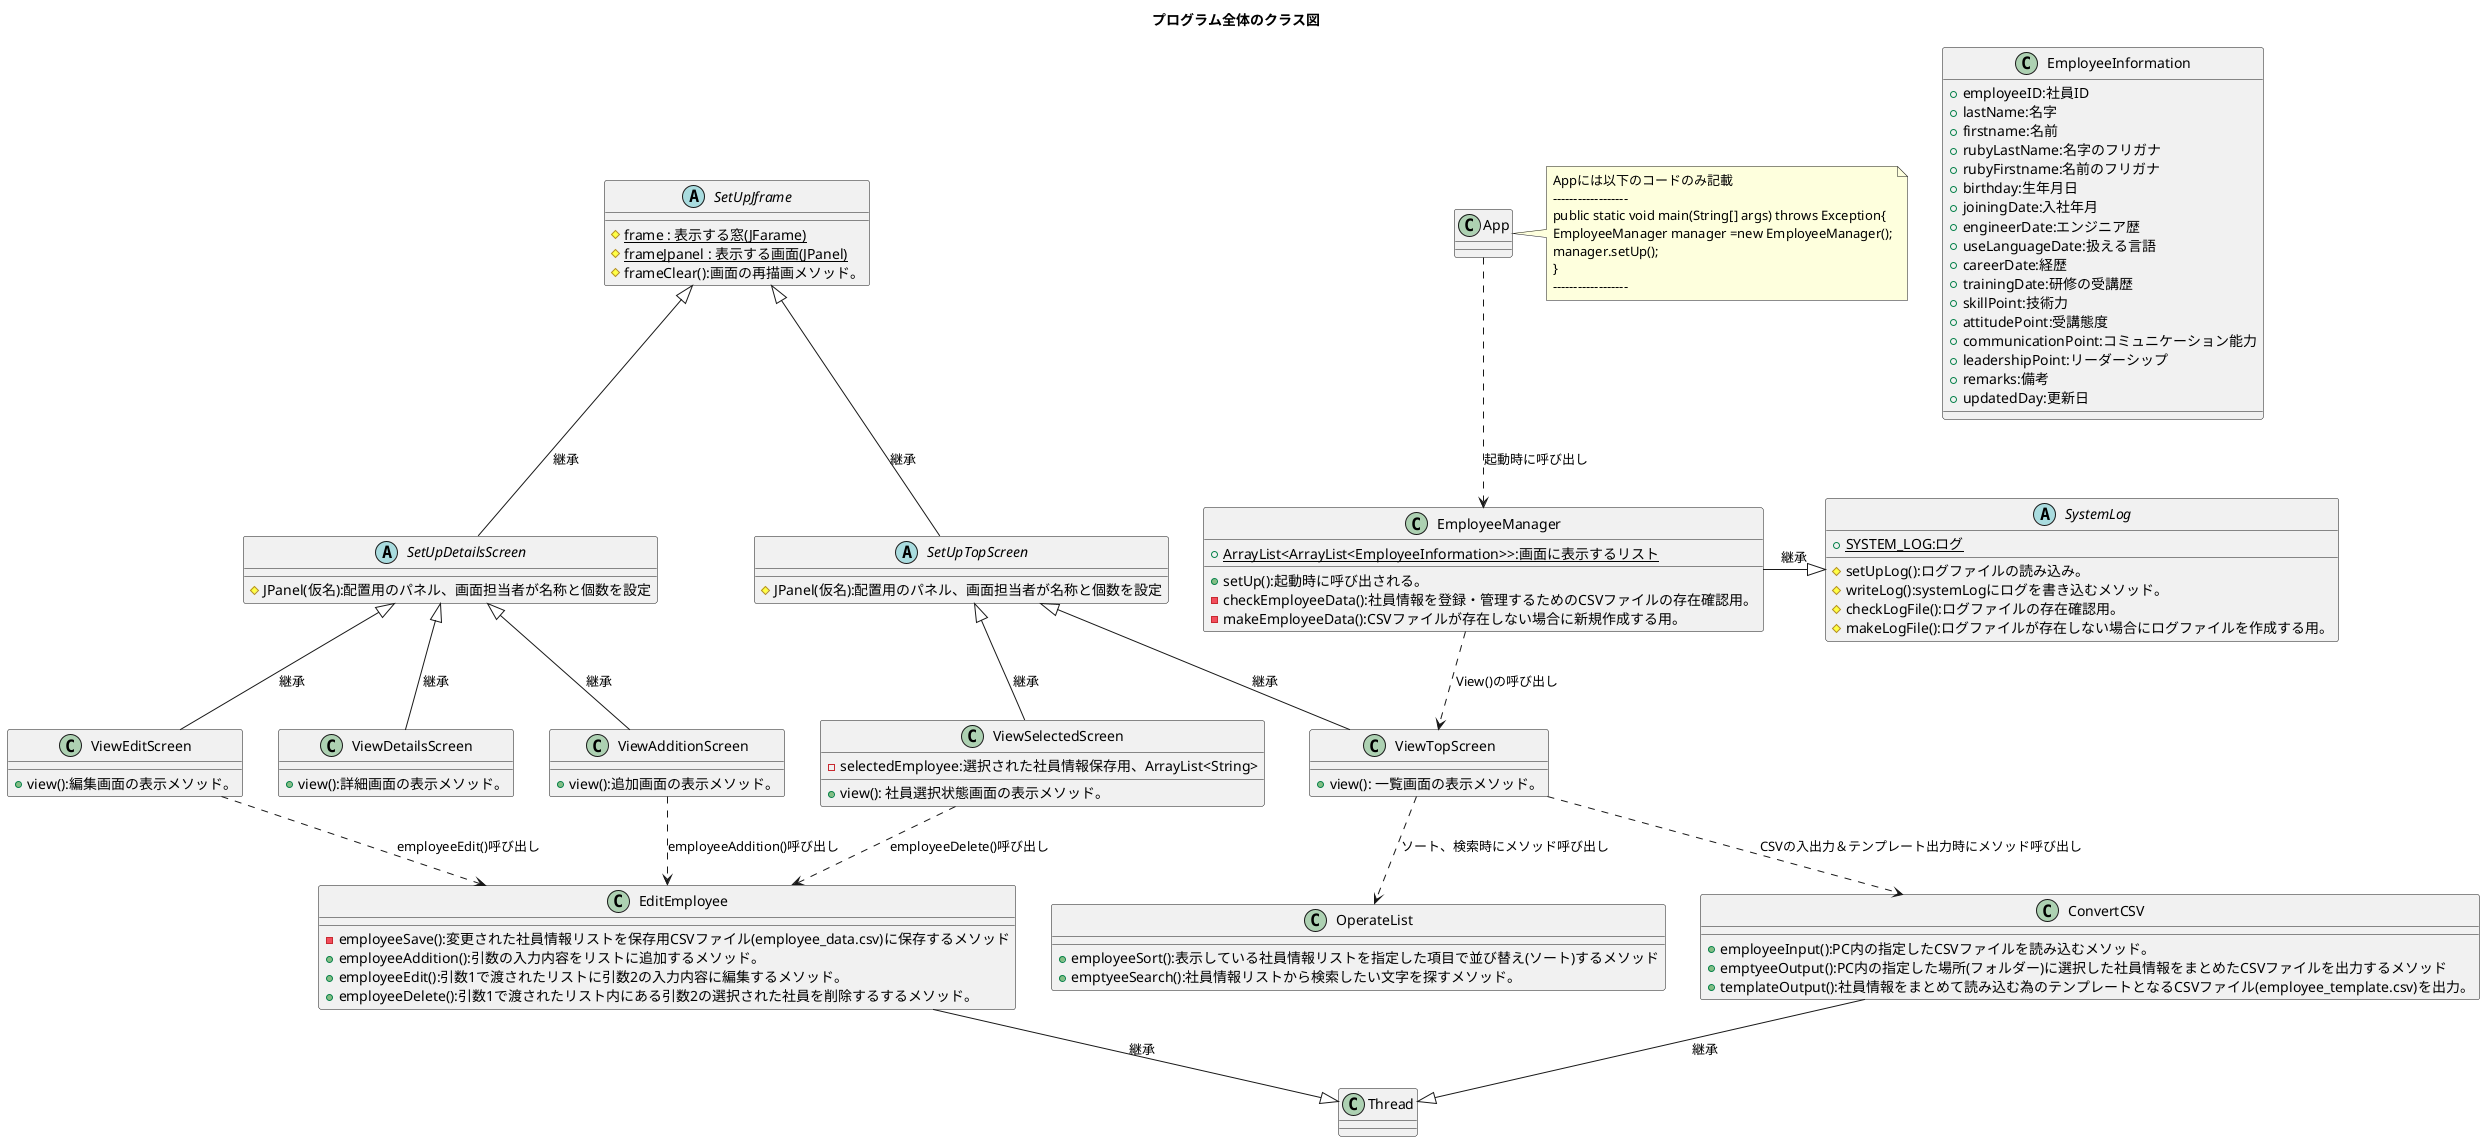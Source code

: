 @startuml 全体
title プログラム全体のクラス図
abstract class SetUpJframe{
    {static} # frame : 表示する窓(JFarame)
    {static} # frameJpanel : 表示する画面(JPanel)
    # frameClear():画面の再描画メソッド。
}
abstract class SetUpTopScreen{
    # JPanel(仮名):配置用のパネル、画面担当者が名称と個数を設定
}
class ViewTopScreen{
    + view(): 一覧画面の表示メソッド。
}
class ViewSelectedScreen{
    - selectedEmployee:選択された社員情報保存用、ArrayList<String>
    + view(): 社員選択状態画面の表示メソッド。
}

SetUpJframe <|-- SetUpTopScreen:継承
SetUpTopScreen <|-- ViewTopScreen:継承
SetUpTopScreen <|-- ViewSelectedScreen:継承

abstract class SetUpDetailsScreen{
    # JPanel(仮名):配置用のパネル、画面担当者が名称と個数を設定
}
class ViewDetailsScreen{
    + view():詳細画面の表示メソッド。
}
class ViewAdditionScreen{
    + view():追加画面の表示メソッド。
}
class ViewEditScreen{
    + view():編集画面の表示メソッド。
}

SetUpJframe <|-- SetUpDetailsScreen:継承
SetUpDetailsScreen <|--ViewAdditionScreen:継承
SetUpDetailsScreen <|--ViewEditScreen:継承
SetUpDetailsScreen <|-- ViewDetailsScreen:継承

class EditEmployee{
    - employeeSave():変更された社員情報リストを保存用CSVファイル(employee_data.csv)に保存するメソッド
    + employeeAddition():引数の入力内容をリストに追加するメソッド。
    + employeeEdit():引数1で渡されたリストに引数2の入力内容に編集するメソッド。
    + employeeDelete():引数1で渡されたリスト内にある引数2の選択された社員を削除するするメソッド。
}
class OperateList{
    + employeeSort():表示している社員情報リストを指定した項目で並び替え(ソート)するメソッド
    + emptyeeSearch():社員情報リストから検索したい文字を探すメソッド。
}
class ConvertCSV{
    + employeeInput():PC内の指定したCSVファイルを読み込むメソッド。
    + emptyeeOutput():PC内の指定した場所(フォルダー)に選択した社員情報をまとめたCSVファイルを出力するメソッド
    + templateOutput():社員情報をまとめて読み込む為のテンプレートとなるCSVファイル(employee_template.csv)を出力。
}

OperateList<.up.ViewTopScreen:ソート、検索時にメソッド呼び出し
ConvertCSV<.up.ViewTopScreen:CSVの入出力＆テンプレート出力時にメソッド呼び出し

EditEmployee<.up.ViewSelectedScreen:employeeDelete()呼び出し
EditEmployee<.up.ViewEditScreen:employeeEdit()呼び出し
EditEmployee<.up.ViewAdditionScreen:employeeAddition()呼び出し

class Thread{
}
Thread<|-up-ConvertCSV:継承
Thread<|-up-EditEmployee:継承

class App{
}
note right of App
Appには以下のコードのみ記載
‐‐‐‐‐‐‐‐‐‐‐‐‐‐‐‐‐‐
public static void main(String[] args) throws Exception{
EmployeeManager manager =new EmployeeManager();
manager.setUp();
}
‐‐‐‐‐‐‐‐‐‐‐‐‐‐‐‐‐‐
end note
class EmployeeManager{
    {static} + ArrayList<ArrayList<EmployeeInformation>>:画面に表示するリスト
    + setUp():起動時に呼び出される。
    - checkEmployeeData():社員情報を登録・管理するためのCSVファイルの存在確認用。
    - makeEmployeeData():CSVファイルが存在しない場合に新規作成する用。
}

EmployeeManager<.up.App:起動時に呼び出し
ViewTopScreen<.up.EmployeeManager:View()の呼び出し

abstract class SystemLog{
    {static} + SYSTEM_LOG:ログ
    # setUpLog():ログファイルの読み込み。
    # writeLog():systemLogにログを書き込むメソッド。
    # checkLogFile():ログファイルの存在確認用。
    # makeLogFile():ログファイルが存在しない場合にログファイルを作成する用。
}
SystemLog<|-left-EmployeeManager:継承

class EmployeeInformation{
    + employeeID:社員ID
    + lastName:名字
    + firstname:名前
    + rubyLastName:名字のフリガナ
    + rubyFirstname:名前のフリガナ
    + birthday:生年月日
    + joiningDate:入社年月
    + engineerDate:エンジニア歴
    + useLanguageDate:扱える言語
    + careerDate:経歴
    + trainingDate:研修の受講歴
    + skillPoint:技術力
    + attitudePoint:受講態度
    + communicationPoint:コミュニケーション能力
    + leadershipPoint:リーダーシップ
    + remarks:備考
    + updatedDay:更新日
}
@enduml

@startuml 表示画面系クラス図
title 表示画面系
abstract class SetUpJframe{
    {static} # frame : 表示する窓(JFarame)
    {static} # frameJpanel : 表示する画面(JPanel)
    # frameClear():画面の再描画メソッド。
}
note top of SetUpJframe
JFarameの設定だけのクラス
以下を設定
・JFarameのサイズの設定
・×ボタンを押したときの設定
・パネルの配置(レイアウト)の設定
end note

abstract class SetUpTopScreen{
    # JPanel(仮名):配置用のパネル、画面担当者が名称と個数を設定
}
note left of SetUpTopScreen
一覧画面系の設定クラス
以下を設定
・ボタンなどを配置するためのパネルの設定
・パネル内のパーツ(ボタンなど)の配置設定
end note

class ViewTopScreen{
    + view(): 一覧画面の表示メソッド。
}
note bottom of ViewTopScreen
一覧画面のクラス
以下を設定
・ボタンなどを配置する
・ボタンイベント等の設定
end note
class ViewSelectedScreen{
    - selectedEmployee:選択された社員情報保存用、ArrayList<String>
    + view(): 社員選択状態画面の表示メソッド。
}
note bottom of ViewSelectedScreen
社員選択状態画面のクラス
以下を設定
・ボタンなどを配置する
・ボタンイベント等の設定
end note

SetUpJframe<|--SetUpTopScreen
SetUpTopScreen<|--ViewTopScreen
SetUpTopScreen<|--ViewSelectedScreen

class SetUpDetailsScreen{
    # JPanel(仮名):配置用のパネル、画面担当者が名称と個数を設定
}
note right of SetUpDetailsScreen
詳細画面系の設定クラス
以下を設定
・ボタンなどを配置するためのパネルの設定
・パネル内のパーツ(ボタンなど)の配置設定
end note

class ViewDetailsScreen{
    + view():詳細画面の表示メソッド。
}
note bottom of ViewDetailsScreen
詳細画面の設定クラス
以下を設定
・ボタンなどを配置する
・ボタンイベント等の設定
end note

class ViewAdditionScreen{
    + view():追加画面の表示メソッド。
}
note bottom of ViewAdditionScreen
追加画面の設定クラス
以下を設定
・ボタンなどを配置する
・ボタンイベント等の設定
end note

class ViewEditScreen{
    + view():編集画面の表示メソッド。
}
note bottom of ViewEditScreen
編集画面の設定クラス
以下を設定
・ボタンなどを配置する
・ボタンイベント等の設定
end note

SetUpJframe<|-- SetUpDetailsScreen
SetUpDetailsScreen<|--ViewDetailsScreen
SetUpDetailsScreen<|--ViewAdditionScreen
SetUpDetailsScreen<|--ViewEditScreen
@enduml

@startuml 実装機能系
title 実装機能系
class EditEmployee{
    - employeeSave():変更された社員情報リストを保存用CSVファイル(employee_data.csv)に保存するメソッド
    + employeeAddition():引数の入力内容をリストに追加するメソッド。
    + employeeEdit():引数1で渡されたリストに引数2の入力内容に編集するメソッド。
    + employeeDelete():引数1で渡されたリスト内にある引数2の選択された社員を削除するするメソッド。
}
note bottom of EditEmployee
社員情報を追加・編集・削除する為のクラス。
追加・編集・削除を行った際に最後にemployeeSave()を呼び出す
end note
class OperateList{
    + employeeSort():表示している社員情報リストを指定した項目で並び替え(ソート)するメソッド
    + emptyeeSearch():社員情報リストから検索したい文字を探すメソッド。
}
note bottom of OperateList
画面表示リストを操作し、ソート＆検索をするためのクラス
end note
class ConvertCSV{
    + employeeInput():PC内の指定したCSVファイルを読み込むメソッド。
    + emptyeeOutput():PC内の指定した場所(フォルダー)に選択した社員情報をまとめたCSVファイルを出力するメソッド
    + templateOutput():社員情報をまとめて読み込む為のテンプレートとなるCSVファイル(employee_template.csv)を出力。
}
note bottom of ConvertCSV
CSVの入出力を扱うためのクラス
end note
@enduml

@startuml 根幹系
title 根幹系
class App{
    {static} + void main(String[] args) throws Exception{}
}
note top of App
ユーザーが最初にクリックするプログラム
Appには以下のコードのみ記載
‐‐‐‐‐‐‐‐‐‐‐‐‐‐‐‐‐‐
public static void main(String[] args) throws Exception{
EmployeeManager manager =new EmployeeManager();
manager.setUp();
}
‐‐‐‐‐‐‐‐‐‐‐‐‐‐‐‐‐‐
end note
class EmployeeManager{
    {static} + ArrayList<ArrayList<EmployeeInformation>>:画面に表示するリスト
    + setUp():起動時に呼び出される。
    - checkEmployeeData():社員情報を登録・管理するためのCSVファイルの存在確認用。
    - makeEmployeeData():CSVファイルが存在しない場合に新規作成する用。
}
note left of EmployeeManager
社員情報を管理するクラス
end note
App..>EmployeeManager:起動時に呼び出し
abstract class SystemLog{
    {static} + SYSTEM_LOG:ログ
    # setUpLog():ログファイルの読み込み。
    # writeLog():systemLogにログを書き込むメソッド。
    # checkLogFile():ログファイルの存在確認用。
    # makeLogFile():ログファイルが存在しない場合にログファイルを作成する用。
}
note top of SystemLog
ユーザーorプログラムが起こしたイベント事にログを残す
end note
SystemLog<|-down-EmployeeManager:継承

class EmployeeInformation{
    + employeeID:社員ID
    + lastName:名字
    + firstname:名前
    + rubyLastName:名字のフリガナ
    + rubyFirstname:名前のフリガナ
    + birthday:生年月日
    + joiningDate:入社年月
    + engineerDate:エンジニア歴
    + useLanguageDate:扱える言語
    + careerDate:経歴
    + trainingDate:研修の受講歴
    + skillPoint:技術力
    + attitudePoint:受講態度
    + communicationPoint:コミュニケーション能力
    + leadershipPoint:リーダーシップ
    + remarks:備考
    + updatedDay:更新日
}
note bottom of EmployeeInformation
社員情報のテンプレート
end note
@enduml
